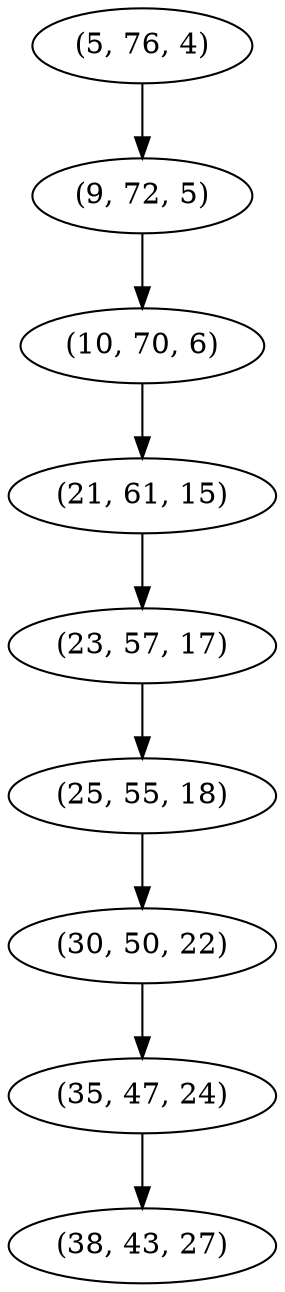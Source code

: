 digraph tree {
    "(5, 76, 4)";
    "(9, 72, 5)";
    "(10, 70, 6)";
    "(21, 61, 15)";
    "(23, 57, 17)";
    "(25, 55, 18)";
    "(30, 50, 22)";
    "(35, 47, 24)";
    "(38, 43, 27)";
    "(5, 76, 4)" -> "(9, 72, 5)";
    "(9, 72, 5)" -> "(10, 70, 6)";
    "(10, 70, 6)" -> "(21, 61, 15)";
    "(21, 61, 15)" -> "(23, 57, 17)";
    "(23, 57, 17)" -> "(25, 55, 18)";
    "(25, 55, 18)" -> "(30, 50, 22)";
    "(30, 50, 22)" -> "(35, 47, 24)";
    "(35, 47, 24)" -> "(38, 43, 27)";
}
